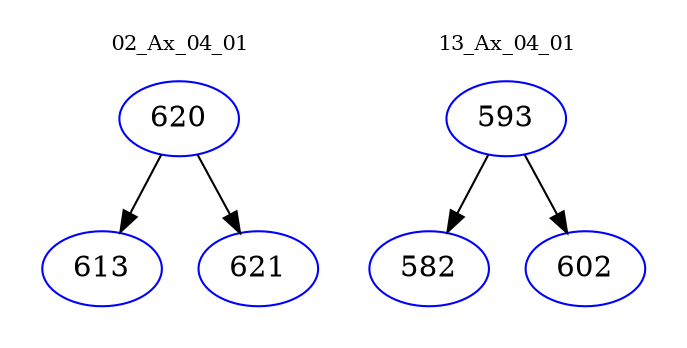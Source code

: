 digraph{
subgraph cluster_0 {
color = white
label = "02_Ax_04_01";
fontsize=10;
T0_620 [label="620", color="blue"]
T0_620 -> T0_613 [color="black"]
T0_613 [label="613", color="blue"]
T0_620 -> T0_621 [color="black"]
T0_621 [label="621", color="blue"]
}
subgraph cluster_1 {
color = white
label = "13_Ax_04_01";
fontsize=10;
T1_593 [label="593", color="blue"]
T1_593 -> T1_582 [color="black"]
T1_582 [label="582", color="blue"]
T1_593 -> T1_602 [color="black"]
T1_602 [label="602", color="blue"]
}
}
